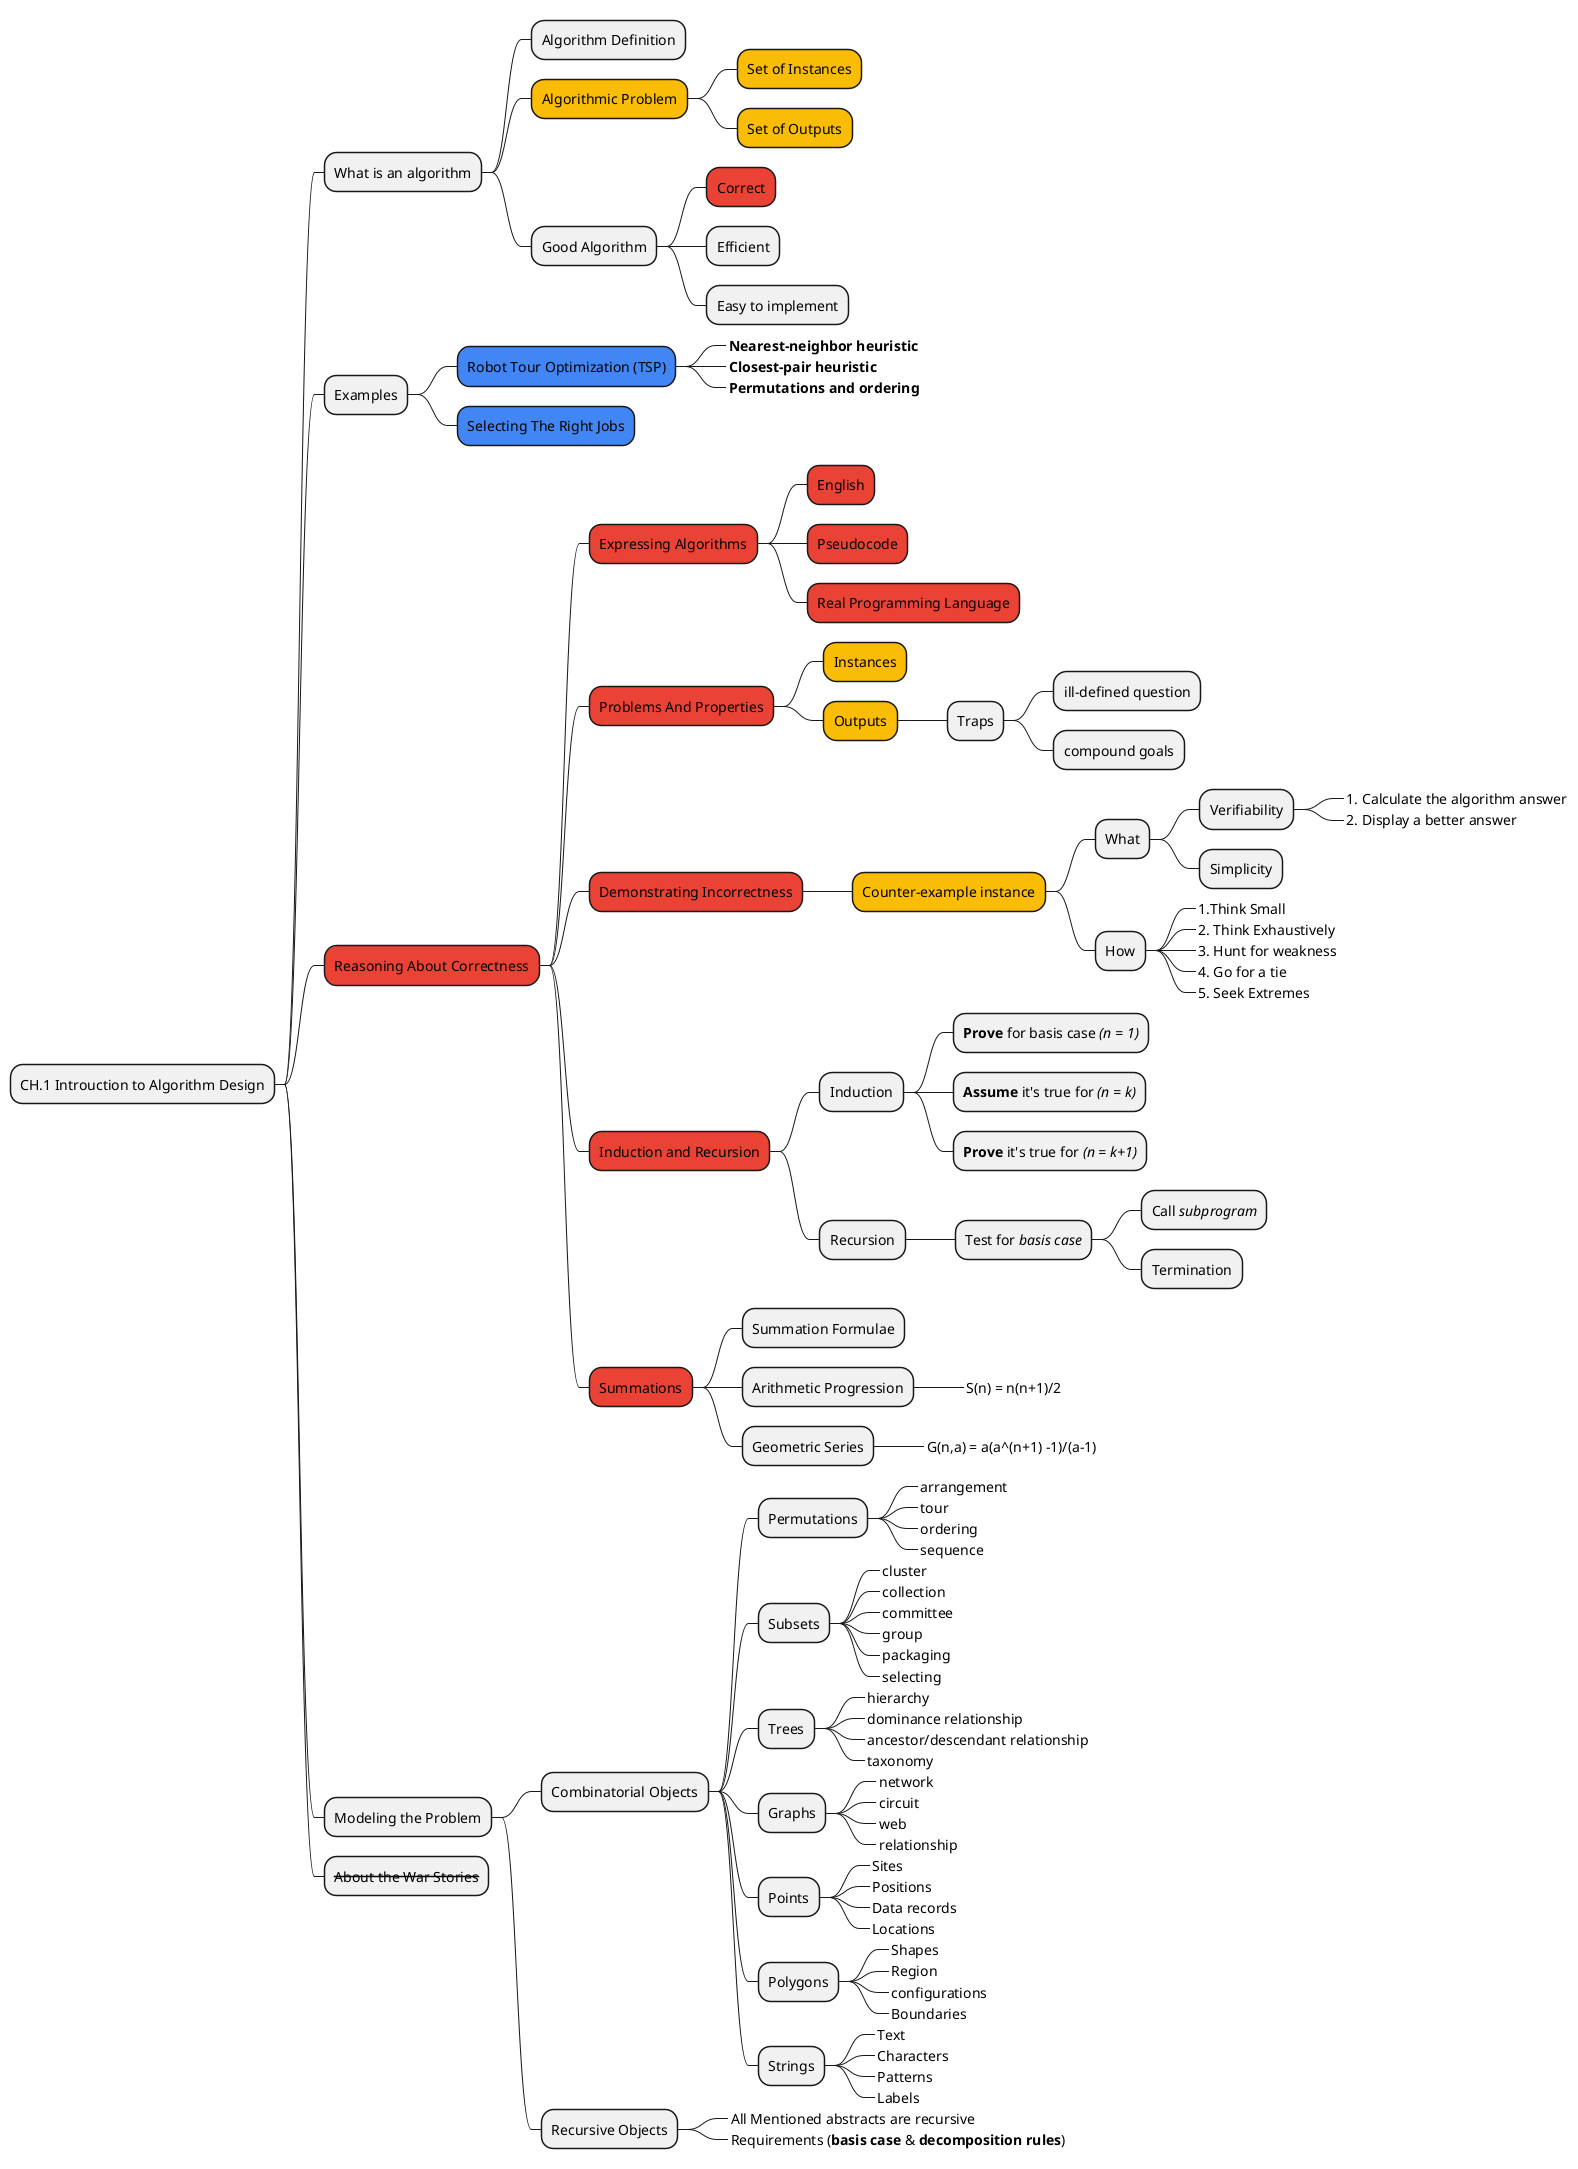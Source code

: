 # Color scheme
- Blue: [#4285F4]
- Red: [#EA4335]
- Orange: [#FBBC05]
- Green: [#34A853]

@startmindmap
* CH.1 Introuction to Algorithm Design
    ** What is an algorithm
        *** Algorithm Definition
        ***[#FBBC05] Algorithmic Problem
            ****[#FBBC05] Set of Instances
            ****[#FBBC05] Set of Outputs
        *** Good Algorithm
            ****[#EA4335] Correct
            **** Efficient
            **** Easy to implement
    ** Examples
        ***[#4285F4] Robot Tour Optimization (TSP)
            ****_ <b>Nearest-neighbor heuristic</b>
            ****_ <b>Closest-pair heuristic</b>
            ****_ <b>Permutations and ordering</b>
        ***[#4285F4] Selecting The Right Jobs
    **[#EA4335] Reasoning About Correctness
        ***[#EA4335] Expressing Algorithms
            ****[#EA4335] English
            ****[#EA4335] Pseudocode
            ****[#EA4335] Real Programming Language
        ***[#EA4335] Problems And Properties
            ****[#FBBC05] Instances
            ****[#FBBC05] Outputs
                ***** Traps
                    ****** ill-defined question
                    ****** compound goals
        ***[#EA4335] Demonstrating Incorrectness
            ****[#FBBC05] Counter-example instance
                ***** What
                    ****** Verifiability
                        *******_ 1. Calculate the algorithm answer
                        *******_ 2. Display a better answer
                    ****** Simplicity
                ***** How
                    ******_ 1.Think Small
                    ******_ 2. Think Exhaustively
                    ******_ 3. Hunt for weakness
                    ******_ 4. Go for a tie
                    ******_ 5. Seek Extremes
        ***[#EA4335] Induction and Recursion
           **** Induction
               ***** <b>Prove</b> for basis case <i>(n = 1)</i>
               ***** <b>Assume</b> it's true for <i>(n = k)</i>
               ***** <b>Prove</b> it's true for <i>(n = k+1)</i>
           **** Recursion
               ***** Test for <i>basis case</i>
                ****** Call <i>subprogram</i>
                ****** Termination
        ***[#EA4335] Summations
            **** Summation Formulae
            **** Arithmetic Progression
                *****_ S(n) = n(n+1)/2
            **** Geometric Series
                *****_ G(n,a) = a(a^(n+1) -1)/(a-1)
    ** Modeling the Problem
        *** Combinatorial Objects
            **** Permutations
                *****_ arrangement
                *****_ tour
                *****_ ordering
                *****_ sequence
            **** Subsets
                *****_ cluster
                *****_ collection
                *****_ committee
                *****_ group
                *****_ packaging
                *****_ selecting
            **** Trees
                *****_ hierarchy
                *****_ dominance relationship
                *****_ ancestor/descendant relationship
                *****_ taxonomy
            **** Graphs
                *****_ network
                *****_ circuit
                *****_ web
                *****_ relationship
            **** Points
                *****_ Sites
                *****_ Positions
                *****_ Data records
                *****_ Locations
            **** Polygons
                *****_ Shapes
                *****_ Region
                *****_ configurations
                *****_ Boundaries
            **** Strings
                 *****_ Text
                 *****_ Characters
                 *****_ Patterns
                 *****_ Labels
        *** Recursive Objects
            ****_ All Mentioned abstracts are recursive
            ****_ Requirements (<b>basis case</b> & <b>decomposition rules</b>)
    ** <s>About the War Stories</s>
@endmindmap